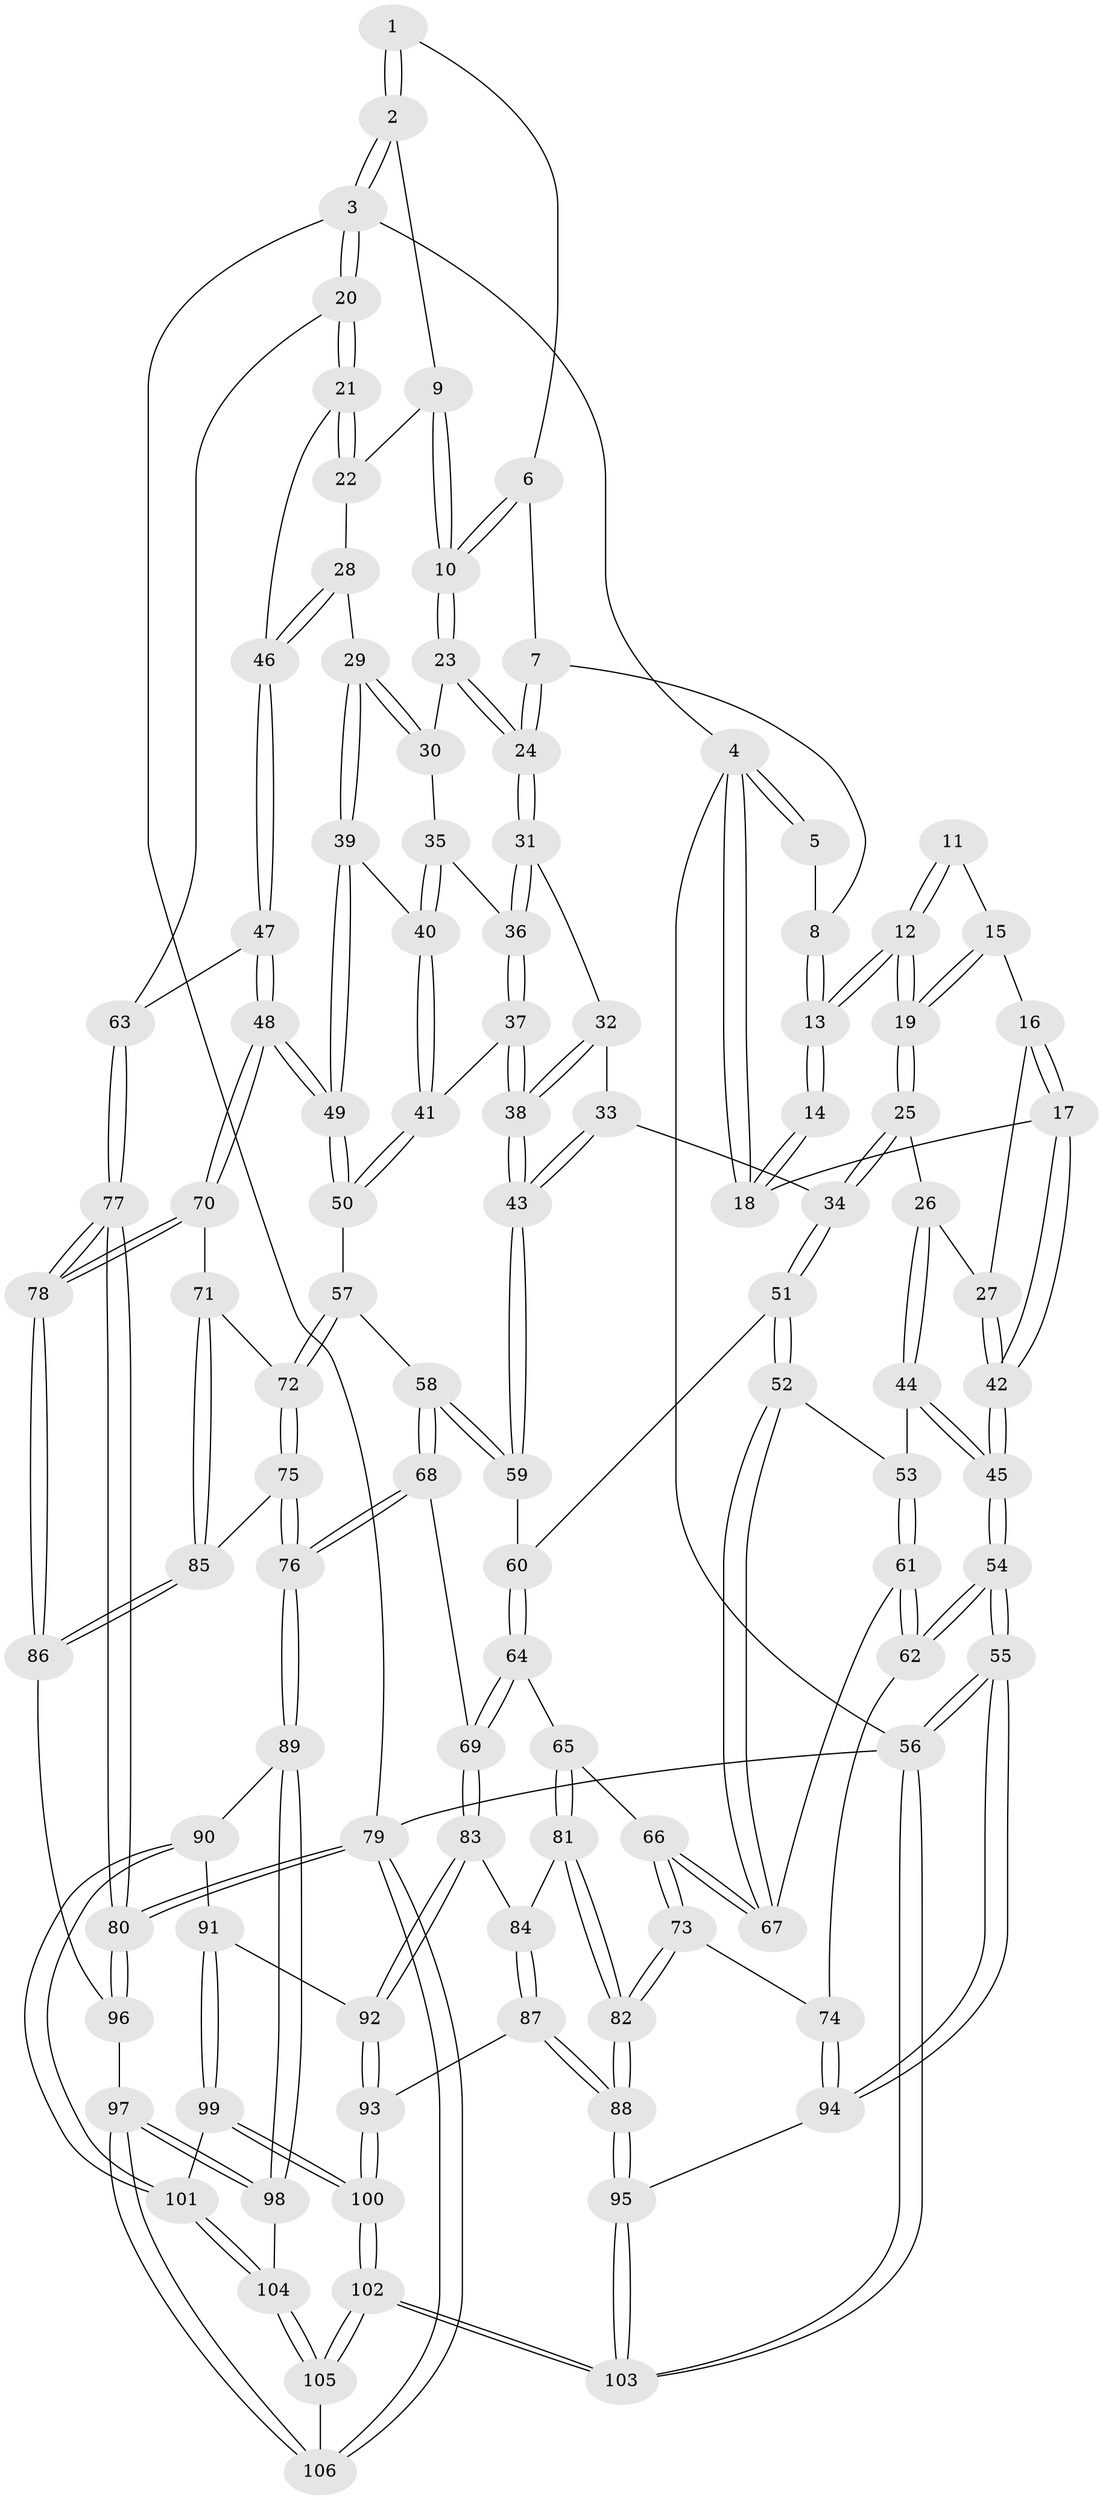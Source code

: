 // Generated by graph-tools (version 1.1) at 2025/50/03/09/25 03:50:57]
// undirected, 106 vertices, 262 edges
graph export_dot {
graph [start="1"]
  node [color=gray90,style=filled];
  1 [pos="+0.8728451995277035+0"];
  2 [pos="+1+0"];
  3 [pos="+1+0"];
  4 [pos="+0+0"];
  5 [pos="+0.38677415142715255+0"];
  6 [pos="+0.6998396725463255+0.06856096351427513"];
  7 [pos="+0.44989916210112235+0.1071386756359481"];
  8 [pos="+0.3945767055515682+0.07548925918784838"];
  9 [pos="+0.8451934636102624+0.19091781467669314"];
  10 [pos="+0.721373226158833+0.19315679969388522"];
  11 [pos="+0.1453246406951099+0.12800593703373542"];
  12 [pos="+0.31505555259688406+0.18795200732794856"];
  13 [pos="+0.35891849029331774+0.11182062225179588"];
  14 [pos="+0.05117744922608065+0.04764835857717652"];
  15 [pos="+0.1661781194996893+0.20901065397387497"];
  16 [pos="+0.05396554564999927+0.18550022913468417"];
  17 [pos="+0+0"];
  18 [pos="+0+0"];
  19 [pos="+0.28473388171103153+0.2548086638129898"];
  20 [pos="+1+0.3100841984167217"];
  21 [pos="+1+0.31147016734768684"];
  22 [pos="+0.8555040179610447+0.20577022840446205"];
  23 [pos="+0.7117573220466841+0.2090773173009195"];
  24 [pos="+0.5481774072347367+0.23739773924464008"];
  25 [pos="+0.2766127897353585+0.34352806173525413"];
  26 [pos="+0.170592680998666+0.35437957981321194"];
  27 [pos="+0.15983762729925222+0.3513196129759657"];
  28 [pos="+0.8540234588049933+0.37303082077989863"];
  29 [pos="+0.8372413157111518+0.3761414560135265"];
  30 [pos="+0.7159478757277048+0.23175768249139142"];
  31 [pos="+0.5472142839624581+0.2478500259587105"];
  32 [pos="+0.536123579700122+0.26806217387063286"];
  33 [pos="+0.45925316939198335+0.3706900898885338"];
  34 [pos="+0.295539697067384+0.3737568049388002"];
  35 [pos="+0.6835554726830783+0.3249403377825584"];
  36 [pos="+0.6243967444818326+0.3429434103752"];
  37 [pos="+0.5991869651946685+0.44863203376820093"];
  38 [pos="+0.594342081822576+0.45106309331673927"];
  39 [pos="+0.8120375798680395+0.39441291862242667"];
  40 [pos="+0.7420283229368293+0.4201586101203651"];
  41 [pos="+0.7147697666519452+0.44895888774471876"];
  42 [pos="+0+0.32871207786734147"];
  43 [pos="+0.5629672240223014+0.4721113764783372"];
  44 [pos="+0.06506174806704759+0.5070027489746424"];
  45 [pos="+0+0.5265721824509658"];
  46 [pos="+0.8782432530563846+0.3786332612721325"];
  47 [pos="+0.9097608570644466+0.5398113983108207"];
  48 [pos="+0.873760515562612+0.5939865013081728"];
  49 [pos="+0.8305380594320139+0.5689334545964208"];
  50 [pos="+0.7393050176856988+0.5522210981337955"];
  51 [pos="+0.2965966599221121+0.45282040668875717"];
  52 [pos="+0.2557792616577465+0.4977877891615426"];
  53 [pos="+0.10746275149142061+0.5258449746219233"];
  54 [pos="+0+0.641035923150875"];
  55 [pos="+0+1"];
  56 [pos="+0+1"];
  57 [pos="+0.7237212760769424+0.5690100024212528"];
  58 [pos="+0.5562728284747724+0.5717742560322814"];
  59 [pos="+0.5581345967219056+0.4885914685057875"];
  60 [pos="+0.33700462195839653+0.4958889493755877"];
  61 [pos="+0.1388770079525415+0.6164802073010982"];
  62 [pos="+0.10820060847650692+0.696412186573735"];
  63 [pos="+1+0.4509582614443877"];
  64 [pos="+0.3862489308374289+0.5859211147267652"];
  65 [pos="+0.31872109937244425+0.6609218008907739"];
  66 [pos="+0.2525468236926246+0.6502689475109398"];
  67 [pos="+0.23335623642161366+0.5756735108572967"];
  68 [pos="+0.5223061767191165+0.6505657891059197"];
  69 [pos="+0.5208128398820839+0.6504750704747032"];
  70 [pos="+0.8810095316268448+0.6241986497993125"];
  71 [pos="+0.8572156369279369+0.6417361365774725"];
  72 [pos="+0.7133969464216786+0.6634024174598591"];
  73 [pos="+0.1943917393750784+0.7196879743057536"];
  74 [pos="+0.11803833959692231+0.7053782905304967"];
  75 [pos="+0.6902612435649328+0.7017580255165047"];
  76 [pos="+0.5843213912125934+0.7417278099669529"];
  77 [pos="+1+0.870546161674988"];
  78 [pos="+1+0.8164275157435475"];
  79 [pos="+1+1"];
  80 [pos="+1+1"];
  81 [pos="+0.3389892410699704+0.7249625886149638"];
  82 [pos="+0.23602234333026997+0.7733857278509276"];
  83 [pos="+0.38246699188742245+0.7383095860009518"];
  84 [pos="+0.3464861571743356+0.7292901784411774"];
  85 [pos="+0.7845338630035561+0.7481795457910173"];
  86 [pos="+0.8136368839739452+0.810194297239266"];
  87 [pos="+0.320284381406058+0.8298413416857248"];
  88 [pos="+0.24307176620040086+0.8318169067474344"];
  89 [pos="+0.5834750137159558+0.7595458496780501"];
  90 [pos="+0.47346665223541406+0.8118540881861709"];
  91 [pos="+0.44415426554158116+0.8215308176609927"];
  92 [pos="+0.39751638576393955+0.805858498468908"];
  93 [pos="+0.35602278275819405+0.8417708680467308"];
  94 [pos="+0.1103776699791287+0.7627339247768437"];
  95 [pos="+0.16350711507083004+0.9920268243442204"];
  96 [pos="+0.7354462584966934+0.8923190470103896"];
  97 [pos="+0.7182425512609801+0.8949743360743547"];
  98 [pos="+0.6061744825648827+0.8270228645308592"];
  99 [pos="+0.42849109804382324+0.9127336179977158"];
  100 [pos="+0.382546945975087+0.952092960116923"];
  101 [pos="+0.47582382619993546+0.9051801088628516"];
  102 [pos="+0.27090166533054955+1"];
  103 [pos="+0.0902196084426796+1"];
  104 [pos="+0.5564183160573056+0.9073323863102738"];
  105 [pos="+0.5273935992664902+1"];
  106 [pos="+0.6132419309717136+1"];
  1 -- 2;
  1 -- 2;
  1 -- 6;
  2 -- 3;
  2 -- 3;
  2 -- 9;
  3 -- 4;
  3 -- 20;
  3 -- 20;
  3 -- 79;
  4 -- 5;
  4 -- 5;
  4 -- 18;
  4 -- 18;
  4 -- 56;
  5 -- 8;
  6 -- 7;
  6 -- 10;
  6 -- 10;
  7 -- 8;
  7 -- 24;
  7 -- 24;
  8 -- 13;
  8 -- 13;
  9 -- 10;
  9 -- 10;
  9 -- 22;
  10 -- 23;
  10 -- 23;
  11 -- 12;
  11 -- 12;
  11 -- 15;
  12 -- 13;
  12 -- 13;
  12 -- 19;
  12 -- 19;
  13 -- 14;
  13 -- 14;
  14 -- 18;
  14 -- 18;
  15 -- 16;
  15 -- 19;
  15 -- 19;
  16 -- 17;
  16 -- 17;
  16 -- 27;
  17 -- 18;
  17 -- 42;
  17 -- 42;
  19 -- 25;
  19 -- 25;
  20 -- 21;
  20 -- 21;
  20 -- 63;
  21 -- 22;
  21 -- 22;
  21 -- 46;
  22 -- 28;
  23 -- 24;
  23 -- 24;
  23 -- 30;
  24 -- 31;
  24 -- 31;
  25 -- 26;
  25 -- 34;
  25 -- 34;
  26 -- 27;
  26 -- 44;
  26 -- 44;
  27 -- 42;
  27 -- 42;
  28 -- 29;
  28 -- 46;
  28 -- 46;
  29 -- 30;
  29 -- 30;
  29 -- 39;
  29 -- 39;
  30 -- 35;
  31 -- 32;
  31 -- 36;
  31 -- 36;
  32 -- 33;
  32 -- 38;
  32 -- 38;
  33 -- 34;
  33 -- 43;
  33 -- 43;
  34 -- 51;
  34 -- 51;
  35 -- 36;
  35 -- 40;
  35 -- 40;
  36 -- 37;
  36 -- 37;
  37 -- 38;
  37 -- 38;
  37 -- 41;
  38 -- 43;
  38 -- 43;
  39 -- 40;
  39 -- 49;
  39 -- 49;
  40 -- 41;
  40 -- 41;
  41 -- 50;
  41 -- 50;
  42 -- 45;
  42 -- 45;
  43 -- 59;
  43 -- 59;
  44 -- 45;
  44 -- 45;
  44 -- 53;
  45 -- 54;
  45 -- 54;
  46 -- 47;
  46 -- 47;
  47 -- 48;
  47 -- 48;
  47 -- 63;
  48 -- 49;
  48 -- 49;
  48 -- 70;
  48 -- 70;
  49 -- 50;
  49 -- 50;
  50 -- 57;
  51 -- 52;
  51 -- 52;
  51 -- 60;
  52 -- 53;
  52 -- 67;
  52 -- 67;
  53 -- 61;
  53 -- 61;
  54 -- 55;
  54 -- 55;
  54 -- 62;
  54 -- 62;
  55 -- 56;
  55 -- 56;
  55 -- 94;
  55 -- 94;
  56 -- 103;
  56 -- 103;
  56 -- 79;
  57 -- 58;
  57 -- 72;
  57 -- 72;
  58 -- 59;
  58 -- 59;
  58 -- 68;
  58 -- 68;
  59 -- 60;
  60 -- 64;
  60 -- 64;
  61 -- 62;
  61 -- 62;
  61 -- 67;
  62 -- 74;
  63 -- 77;
  63 -- 77;
  64 -- 65;
  64 -- 69;
  64 -- 69;
  65 -- 66;
  65 -- 81;
  65 -- 81;
  66 -- 67;
  66 -- 67;
  66 -- 73;
  66 -- 73;
  68 -- 69;
  68 -- 76;
  68 -- 76;
  69 -- 83;
  69 -- 83;
  70 -- 71;
  70 -- 78;
  70 -- 78;
  71 -- 72;
  71 -- 85;
  71 -- 85;
  72 -- 75;
  72 -- 75;
  73 -- 74;
  73 -- 82;
  73 -- 82;
  74 -- 94;
  74 -- 94;
  75 -- 76;
  75 -- 76;
  75 -- 85;
  76 -- 89;
  76 -- 89;
  77 -- 78;
  77 -- 78;
  77 -- 80;
  77 -- 80;
  78 -- 86;
  78 -- 86;
  79 -- 80;
  79 -- 80;
  79 -- 106;
  79 -- 106;
  80 -- 96;
  80 -- 96;
  81 -- 82;
  81 -- 82;
  81 -- 84;
  82 -- 88;
  82 -- 88;
  83 -- 84;
  83 -- 92;
  83 -- 92;
  84 -- 87;
  84 -- 87;
  85 -- 86;
  85 -- 86;
  86 -- 96;
  87 -- 88;
  87 -- 88;
  87 -- 93;
  88 -- 95;
  88 -- 95;
  89 -- 90;
  89 -- 98;
  89 -- 98;
  90 -- 91;
  90 -- 101;
  90 -- 101;
  91 -- 92;
  91 -- 99;
  91 -- 99;
  92 -- 93;
  92 -- 93;
  93 -- 100;
  93 -- 100;
  94 -- 95;
  95 -- 103;
  95 -- 103;
  96 -- 97;
  97 -- 98;
  97 -- 98;
  97 -- 106;
  97 -- 106;
  98 -- 104;
  99 -- 100;
  99 -- 100;
  99 -- 101;
  100 -- 102;
  100 -- 102;
  101 -- 104;
  101 -- 104;
  102 -- 103;
  102 -- 103;
  102 -- 105;
  102 -- 105;
  104 -- 105;
  104 -- 105;
  105 -- 106;
}
